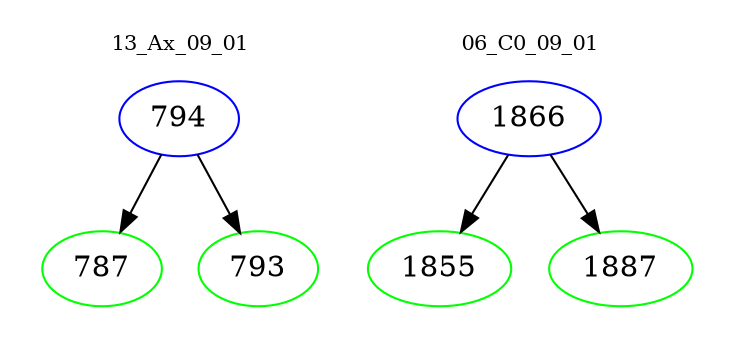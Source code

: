 digraph{
subgraph cluster_0 {
color = white
label = "13_Ax_09_01";
fontsize=10;
T0_794 [label="794", color="blue"]
T0_794 -> T0_787 [color="black"]
T0_787 [label="787", color="green"]
T0_794 -> T0_793 [color="black"]
T0_793 [label="793", color="green"]
}
subgraph cluster_1 {
color = white
label = "06_C0_09_01";
fontsize=10;
T1_1866 [label="1866", color="blue"]
T1_1866 -> T1_1855 [color="black"]
T1_1855 [label="1855", color="green"]
T1_1866 -> T1_1887 [color="black"]
T1_1887 [label="1887", color="green"]
}
}
